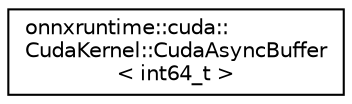 digraph "Graphical Class Hierarchy"
{
  edge [fontname="Helvetica",fontsize="10",labelfontname="Helvetica",labelfontsize="10"];
  node [fontname="Helvetica",fontsize="10",shape=record];
  rankdir="LR";
  Node0 [label="onnxruntime::cuda::\lCudaKernel::CudaAsyncBuffer\l\< int64_t \>",height=0.2,width=0.4,color="black", fillcolor="white", style="filled",URL="$classonnxruntime_1_1cuda_1_1CudaKernel_1_1CudaAsyncBuffer.html"];
}
